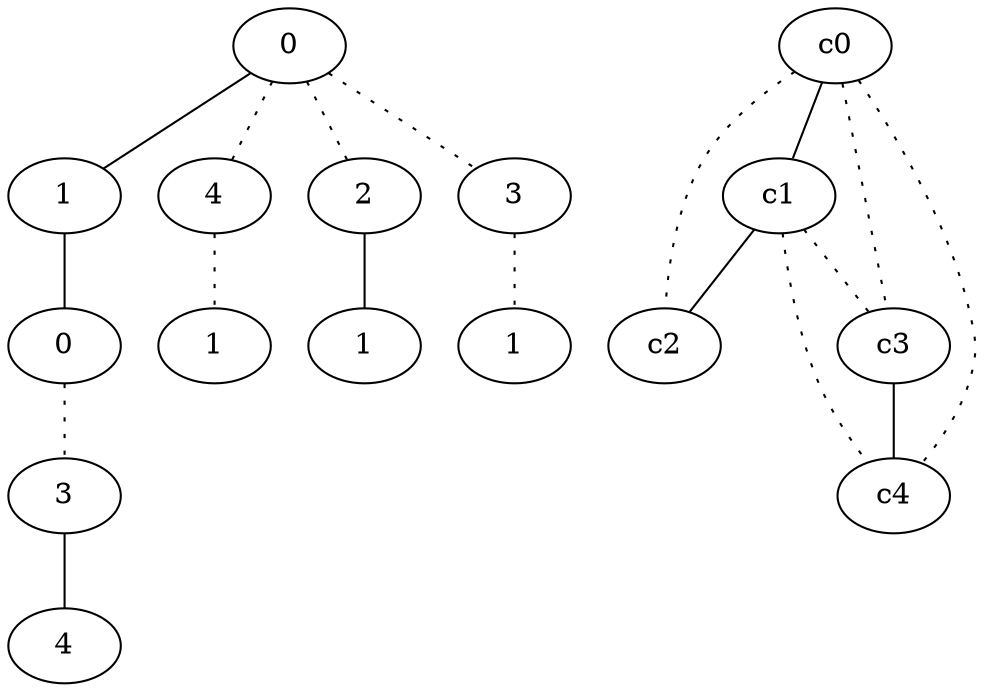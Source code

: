 graph {
a0[label=0];
a1[label=1];
a2[label=0];
a3[label=3];
a4[label=4];
a5[label=4];
a6[label=1];
a7[label=2];
a8[label=1];
a9[label=3];
a10[label=1];
a0 -- a1;
a0 -- a5 [style=dotted];
a0 -- a7 [style=dotted];
a0 -- a9 [style=dotted];
a1 -- a2;
a2 -- a3 [style=dotted];
a3 -- a4;
a5 -- a6 [style=dotted];
a7 -- a8;
a9 -- a10 [style=dotted];
c0 -- c1;
c0 -- c2 [style=dotted];
c0 -- c3 [style=dotted];
c0 -- c4 [style=dotted];
c1 -- c2;
c1 -- c3 [style=dotted];
c1 -- c4 [style=dotted];
c3 -- c4;
}
